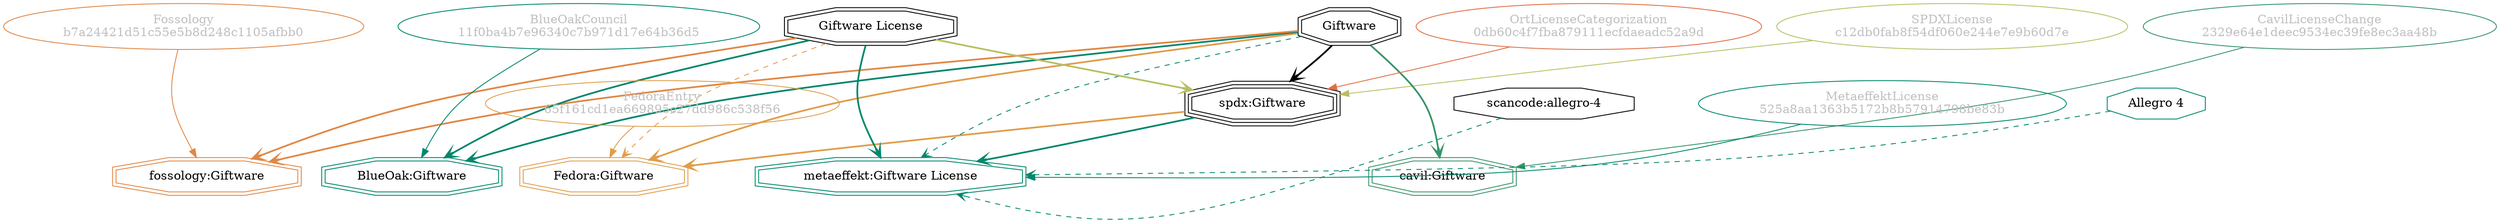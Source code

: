 strict digraph {
    node [shape=box];
    graph [splines=curved];
    2033 [label="SPDXLicense\nc12db0fab8f54df060e244e7e9b60d7e"
         ,fontcolor=gray
         ,color="#b8bf62"
         ,fillcolor="beige;1"
         ,shape=ellipse];
    2034 [label="spdx:Giftware"
         ,shape=tripleoctagon];
    2035 [label=Giftware
         ,shape=doubleoctagon];
    2036 [label="Giftware License"
         ,shape=doubleoctagon];
    6729 [label="FedoraEntry\n65f161cd1ea669895c27dd986c538f56"
         ,fontcolor=gray
         ,color="#e09d4b"
         ,fillcolor="beige;1"
         ,shape=ellipse];
    6730 [label="Fedora:Giftware"
         ,color="#e09d4b"
         ,shape=doubleoctagon];
    9107 [label="BlueOakCouncil\n11f0ba4b7e96340c7b971d17e64b36d5"
         ,fontcolor=gray
         ,color="#00876c"
         ,fillcolor="beige;1"
         ,shape=ellipse];
    9108 [label="BlueOak:Giftware"
         ,color="#00876c"
         ,shape=doubleoctagon];
    11554 [label="scancode:allegro-4"
          ,shape=octagon];
    27352 [label="Fossology\nb7a24421d51c55e5b8d248c1105afbb0"
          ,fontcolor=gray
          ,color="#e18745"
          ,fillcolor="beige;1"
          ,shape=ellipse];
    27353 [label="fossology:Giftware"
          ,color="#e18745"
          ,shape=doubleoctagon];
    28730 [label="OrtLicenseCategorization\n0db60c4f7fba879111ecfdaeadc52a9d"
          ,fontcolor=gray
          ,color="#e06f45"
          ,fillcolor="beige;1"
          ,shape=ellipse];
    36874 [label="CavilLicenseChange\n2329e64e1deec9534ec39fe8ec3aa48b"
          ,fontcolor=gray
          ,color="#379469"
          ,fillcolor="beige;1"
          ,shape=ellipse];
    36875 [label="cavil:Giftware"
          ,color="#379469"
          ,shape=doubleoctagon];
    43140 [label="MetaeffektLicense\n525a8aa1363b5172b8b57914798be83b"
          ,fontcolor=gray
          ,color="#00876c"
          ,fillcolor="beige;1"
          ,shape=ellipse];
    43141 [label="metaeffekt:Giftware License"
          ,color="#00876c"
          ,shape=doubleoctagon];
    43142 [label="Allegro 4"
          ,color="#00876c"
          ,shape=octagon];
    2033 -> 2034 [weight=0.5
                 ,color="#b8bf62"];
    2034 -> 6730 [style=bold
                 ,arrowhead=vee
                 ,weight=0.7
                 ,color="#e09d4b"];
    2034 -> 43141 [style=bold
                  ,arrowhead=vee
                  ,weight=0.7
                  ,color="#00876c"];
    2035 -> 2034 [style=bold
                 ,arrowhead=vee
                 ,weight=0.7];
    2035 -> 6730 [style=bold
                 ,arrowhead=vee
                 ,weight=0.7
                 ,color="#e09d4b"];
    2035 -> 6730 [style=bold
                 ,arrowhead=vee
                 ,weight=0.7
                 ,color="#e09d4b"];
    2035 -> 9108 [style=bold
                 ,arrowhead=vee
                 ,weight=0.7
                 ,color="#00876c"];
    2035 -> 27353 [style=bold
                  ,arrowhead=vee
                  ,weight=0.7
                  ,color="#e18745"];
    2035 -> 36875 [style=bold
                  ,arrowhead=vee
                  ,weight=0.7
                  ,color="#379469"];
    2035 -> 36875 [style=bold
                  ,arrowhead=vee
                  ,weight=0.7
                  ,color="#379469"];
    2035 -> 43141 [style=dashed
                  ,arrowhead=vee
                  ,weight=0.5
                  ,color="#00876c"];
    2036 -> 2034 [style=bold
                 ,arrowhead=vee
                 ,weight=0.7
                 ,color="#b8bf62"];
    2036 -> 6730 [style=dashed
                 ,arrowhead=vee
                 ,weight=0.5
                 ,color="#e09d4b"];
    2036 -> 9108 [style=bold
                 ,arrowhead=vee
                 ,weight=0.7
                 ,color="#00876c"];
    2036 -> 27353 [style=bold
                  ,arrowhead=vee
                  ,weight=0.7
                  ,color="#e18745"];
    2036 -> 43141 [style=bold
                  ,arrowhead=vee
                  ,weight=0.7
                  ,color="#00876c"];
    6729 -> 6730 [weight=0.5
                 ,color="#e09d4b"];
    9107 -> 9108 [weight=0.5
                 ,color="#00876c"];
    11554 -> 43141 [style=dashed
                   ,arrowhead=vee
                   ,weight=0.5
                   ,color="#00876c"];
    27352 -> 27353 [weight=0.5
                   ,color="#e18745"];
    28730 -> 2034 [weight=0.5
                  ,color="#e06f45"];
    36874 -> 36875 [weight=0.5
                   ,color="#379469"];
    43140 -> 43141 [weight=0.5
                   ,color="#00876c"];
    43142 -> 43141 [style=dashed
                   ,arrowhead=vee
                   ,weight=0.5
                   ,color="#00876c"];
}
